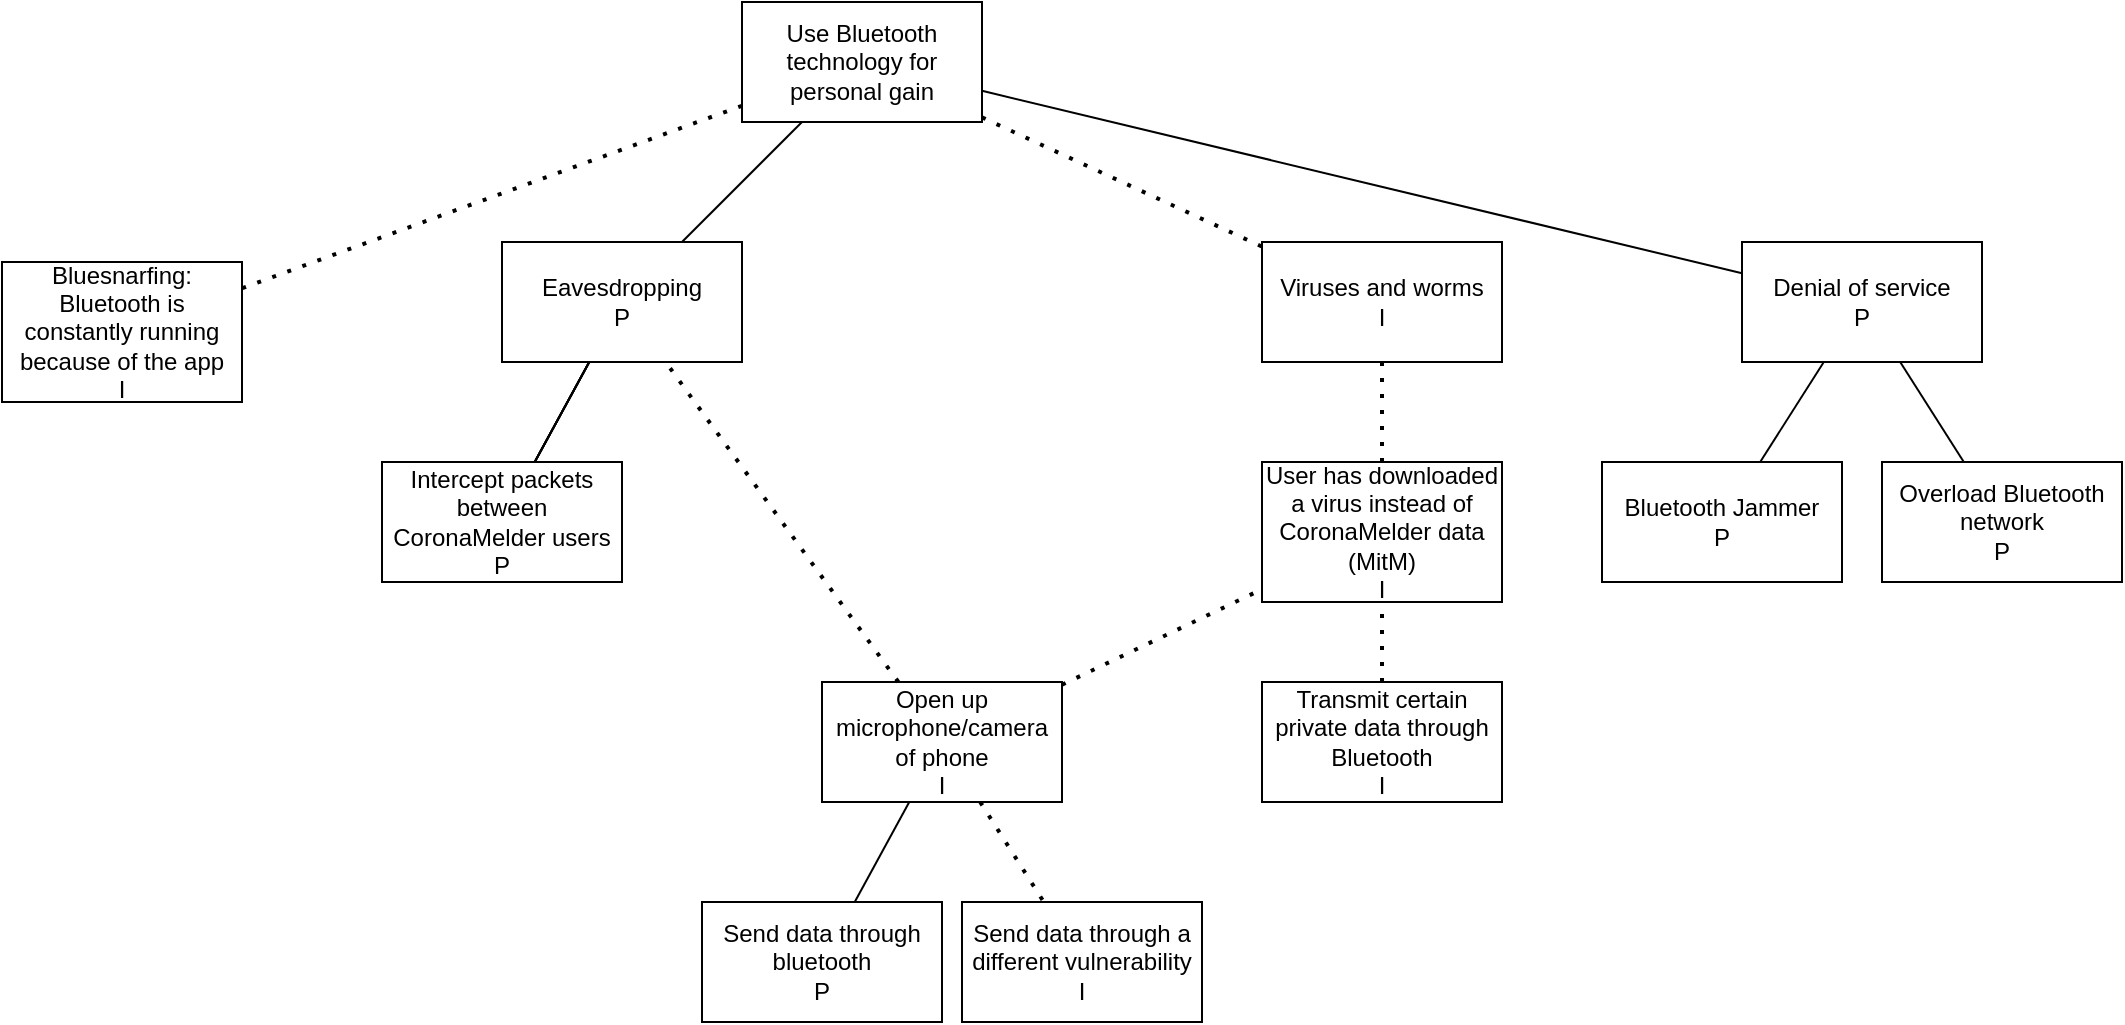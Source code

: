 <mxfile version="15.1.1" type="github"><diagram id="vDzT0w-byYSHg1F0BBKZ" name="Page-1"><mxGraphModel dx="1178" dy="662" grid="1" gridSize="10" guides="1" tooltips="1" connect="1" arrows="1" fold="1" page="1" pageScale="1" pageWidth="850" pageHeight="1100" math="0" shadow="0"><root><mxCell id="0"/><mxCell id="1" parent="0"/><mxCell id="acIwV4Rw67JcPhFbhcVt-2" value="" style="edgeStyle=none;rounded=0;orthogonalLoop=1;jettySize=auto;html=1;endArrow=none;endFill=0;" edge="1" parent="1" source="acIwV4Rw67JcPhFbhcVt-4" target="acIwV4Rw67JcPhFbhcVt-16"><mxGeometry relative="1" as="geometry"/></mxCell><mxCell id="acIwV4Rw67JcPhFbhcVt-3" value="" style="edgeStyle=none;rounded=0;orthogonalLoop=1;jettySize=auto;html=1;endArrow=none;endFill=0;" edge="1" parent="1" source="acIwV4Rw67JcPhFbhcVt-4" target="acIwV4Rw67JcPhFbhcVt-19"><mxGeometry relative="1" as="geometry"/></mxCell><mxCell id="acIwV4Rw67JcPhFbhcVt-4" value="Use Bluetooth technology for personal gain" style="rounded=0;whiteSpace=wrap;html=1;" vertex="1" parent="1"><mxGeometry x="480" y="40" width="120" height="60" as="geometry"/></mxCell><mxCell id="acIwV4Rw67JcPhFbhcVt-10" value="Bluesnarfing: Bluetooth is constantly running because of the app&lt;br&gt;I" style="rounded=0;whiteSpace=wrap;html=1;" vertex="1" parent="1"><mxGeometry x="110" y="170" width="120" height="70" as="geometry"/></mxCell><mxCell id="acIwV4Rw67JcPhFbhcVt-11" value="" style="edgeStyle=none;rounded=0;orthogonalLoop=1;jettySize=auto;html=1;endArrow=none;endFill=0;" edge="1" parent="1" source="acIwV4Rw67JcPhFbhcVt-16" target="acIwV4Rw67JcPhFbhcVt-21"><mxGeometry relative="1" as="geometry"/></mxCell><mxCell id="acIwV4Rw67JcPhFbhcVt-12" value="" style="edgeStyle=none;rounded=0;orthogonalLoop=1;jettySize=auto;html=1;endArrow=none;endFill=0;" edge="1" parent="1" source="acIwV4Rw67JcPhFbhcVt-16" target="acIwV4Rw67JcPhFbhcVt-21"><mxGeometry relative="1" as="geometry"/></mxCell><mxCell id="acIwV4Rw67JcPhFbhcVt-13" value="" style="edgeStyle=none;rounded=0;orthogonalLoop=1;jettySize=auto;html=1;endArrow=none;endFill=0;" edge="1" parent="1" source="acIwV4Rw67JcPhFbhcVt-16" target="acIwV4Rw67JcPhFbhcVt-21"><mxGeometry relative="1" as="geometry"/></mxCell><mxCell id="acIwV4Rw67JcPhFbhcVt-14" value="" style="edgeStyle=none;rounded=0;orthogonalLoop=1;jettySize=auto;html=1;endArrow=none;endFill=0;" edge="1" parent="1" source="acIwV4Rw67JcPhFbhcVt-16" target="acIwV4Rw67JcPhFbhcVt-21"><mxGeometry relative="1" as="geometry"/></mxCell><mxCell id="acIwV4Rw67JcPhFbhcVt-16" value="Eavesdropping&lt;br&gt;P" style="rounded=0;whiteSpace=wrap;html=1;" vertex="1" parent="1"><mxGeometry x="360" y="160" width="120" height="60" as="geometry"/></mxCell><mxCell id="acIwV4Rw67JcPhFbhcVt-17" value="" style="edgeStyle=none;rounded=0;orthogonalLoop=1;jettySize=auto;html=1;endArrow=none;endFill=0;" edge="1" parent="1" source="acIwV4Rw67JcPhFbhcVt-19" target="acIwV4Rw67JcPhFbhcVt-25"><mxGeometry relative="1" as="geometry"/></mxCell><mxCell id="acIwV4Rw67JcPhFbhcVt-18" value="" style="edgeStyle=none;rounded=0;orthogonalLoop=1;jettySize=auto;html=1;endArrow=none;endFill=0;" edge="1" parent="1" source="acIwV4Rw67JcPhFbhcVt-19" target="acIwV4Rw67JcPhFbhcVt-26"><mxGeometry relative="1" as="geometry"/></mxCell><mxCell id="acIwV4Rw67JcPhFbhcVt-19" value="Denial of service&lt;br&gt;P" style="rounded=0;whiteSpace=wrap;html=1;" vertex="1" parent="1"><mxGeometry x="980" y="160" width="120" height="60" as="geometry"/></mxCell><mxCell id="acIwV4Rw67JcPhFbhcVt-21" value="Intercept packets between CoronaMelder users&lt;br&gt;P" style="rounded=0;whiteSpace=wrap;html=1;" vertex="1" parent="1"><mxGeometry x="300" y="270" width="120" height="60" as="geometry"/></mxCell><mxCell id="acIwV4Rw67JcPhFbhcVt-22" value="Open up microphone/camera of phone&lt;br&gt;I" style="rounded=0;whiteSpace=wrap;html=1;" vertex="1" parent="1"><mxGeometry x="520" y="380" width="120" height="60" as="geometry"/></mxCell><mxCell id="acIwV4Rw67JcPhFbhcVt-25" value="Overload Bluetooth network&lt;br&gt;P" style="whiteSpace=wrap;html=1;rounded=0;" vertex="1" parent="1"><mxGeometry x="1050" y="270" width="120" height="60" as="geometry"/></mxCell><mxCell id="acIwV4Rw67JcPhFbhcVt-26" value="Bluetooth Jammer&lt;br&gt;P" style="rounded=0;whiteSpace=wrap;html=1;" vertex="1" parent="1"><mxGeometry x="910" y="270" width="120" height="60" as="geometry"/></mxCell><mxCell id="acIwV4Rw67JcPhFbhcVt-32" style="edgeStyle=none;rounded=0;orthogonalLoop=1;jettySize=auto;html=1;endArrow=none;endFill=0;" edge="1" parent="1" source="acIwV4Rw67JcPhFbhcVt-33" target="acIwV4Rw67JcPhFbhcVt-22"><mxGeometry relative="1" as="geometry"/></mxCell><mxCell id="acIwV4Rw67JcPhFbhcVt-33" value="Send data through bluetooth&lt;br&gt;P" style="rounded=0;whiteSpace=wrap;html=1;" vertex="1" parent="1"><mxGeometry x="460" y="490" width="120" height="60" as="geometry"/></mxCell><mxCell id="acIwV4Rw67JcPhFbhcVt-38" value="Viruses and worms&lt;br&gt;I" style="rounded=0;whiteSpace=wrap;html=1;" vertex="1" parent="1"><mxGeometry x="740" y="160" width="120" height="60" as="geometry"/></mxCell><mxCell id="acIwV4Rw67JcPhFbhcVt-40" value="" style="endArrow=none;dashed=1;html=1;dashPattern=1 3;strokeWidth=2;" edge="1" parent="1" source="acIwV4Rw67JcPhFbhcVt-4" target="acIwV4Rw67JcPhFbhcVt-10"><mxGeometry width="50" height="50" relative="1" as="geometry"><mxPoint x="640" y="400" as="sourcePoint"/><mxPoint x="690" y="350" as="targetPoint"/></mxGeometry></mxCell><mxCell id="acIwV4Rw67JcPhFbhcVt-41" value="User has downloaded a virus instead of CoronaMelder data (MitM)&lt;br&gt;I" style="whiteSpace=wrap;html=1;rounded=0;" vertex="1" parent="1"><mxGeometry x="740" y="270" width="120" height="70" as="geometry"/></mxCell><mxCell id="acIwV4Rw67JcPhFbhcVt-43" value="" style="endArrow=none;dashed=1;html=1;dashPattern=1 3;strokeWidth=2;" edge="1" parent="1" source="acIwV4Rw67JcPhFbhcVt-4" target="acIwV4Rw67JcPhFbhcVt-38"><mxGeometry width="50" height="50" relative="1" as="geometry"><mxPoint x="690" y="400" as="sourcePoint"/><mxPoint x="740" y="350" as="targetPoint"/></mxGeometry></mxCell><mxCell id="acIwV4Rw67JcPhFbhcVt-44" value="" style="endArrow=none;dashed=1;html=1;dashPattern=1 3;strokeWidth=2;" edge="1" parent="1" source="acIwV4Rw67JcPhFbhcVt-41" target="acIwV4Rw67JcPhFbhcVt-38"><mxGeometry width="50" height="50" relative="1" as="geometry"><mxPoint x="570" y="400" as="sourcePoint"/><mxPoint x="620" y="350" as="targetPoint"/></mxGeometry></mxCell><mxCell id="acIwV4Rw67JcPhFbhcVt-45" value="Transmit certain private data through Bluetooth&lt;br&gt;I" style="rounded=0;whiteSpace=wrap;html=1;" vertex="1" parent="1"><mxGeometry x="740" y="380" width="120" height="60" as="geometry"/></mxCell><mxCell id="acIwV4Rw67JcPhFbhcVt-46" value="" style="endArrow=none;dashed=1;html=1;dashPattern=1 3;strokeWidth=2;" edge="1" parent="1" source="acIwV4Rw67JcPhFbhcVt-45" target="acIwV4Rw67JcPhFbhcVt-41"><mxGeometry width="50" height="50" relative="1" as="geometry"><mxPoint x="810" y="280" as="sourcePoint"/><mxPoint x="810" y="300" as="targetPoint"/></mxGeometry></mxCell><mxCell id="acIwV4Rw67JcPhFbhcVt-47" value="Send data through a different vulnerability&lt;br&gt;I" style="rounded=0;whiteSpace=wrap;html=1;" vertex="1" parent="1"><mxGeometry x="590" y="490" width="120" height="60" as="geometry"/></mxCell><mxCell id="acIwV4Rw67JcPhFbhcVt-49" value="" style="endArrow=none;dashed=1;html=1;dashPattern=1 3;strokeWidth=2;" edge="1" parent="1" source="acIwV4Rw67JcPhFbhcVt-22" target="acIwV4Rw67JcPhFbhcVt-47"><mxGeometry width="50" height="50" relative="1" as="geometry"><mxPoint x="690" y="530" as="sourcePoint"/><mxPoint x="740" y="480" as="targetPoint"/></mxGeometry></mxCell><mxCell id="acIwV4Rw67JcPhFbhcVt-50" value="" style="endArrow=none;dashed=1;html=1;dashPattern=1 3;strokeWidth=2;" edge="1" parent="1" source="acIwV4Rw67JcPhFbhcVt-22" target="acIwV4Rw67JcPhFbhcVt-41"><mxGeometry width="50" height="50" relative="1" as="geometry"><mxPoint x="690" y="420" as="sourcePoint"/><mxPoint x="740" y="370" as="targetPoint"/></mxGeometry></mxCell><mxCell id="acIwV4Rw67JcPhFbhcVt-51" value="" style="endArrow=none;dashed=1;html=1;dashPattern=1 3;strokeWidth=2;" edge="1" parent="1" source="acIwV4Rw67JcPhFbhcVt-22" target="acIwV4Rw67JcPhFbhcVt-16"><mxGeometry width="50" height="50" relative="1" as="geometry"><mxPoint x="690" y="410" as="sourcePoint"/><mxPoint x="740" y="360" as="targetPoint"/></mxGeometry></mxCell></root></mxGraphModel></diagram></mxfile>